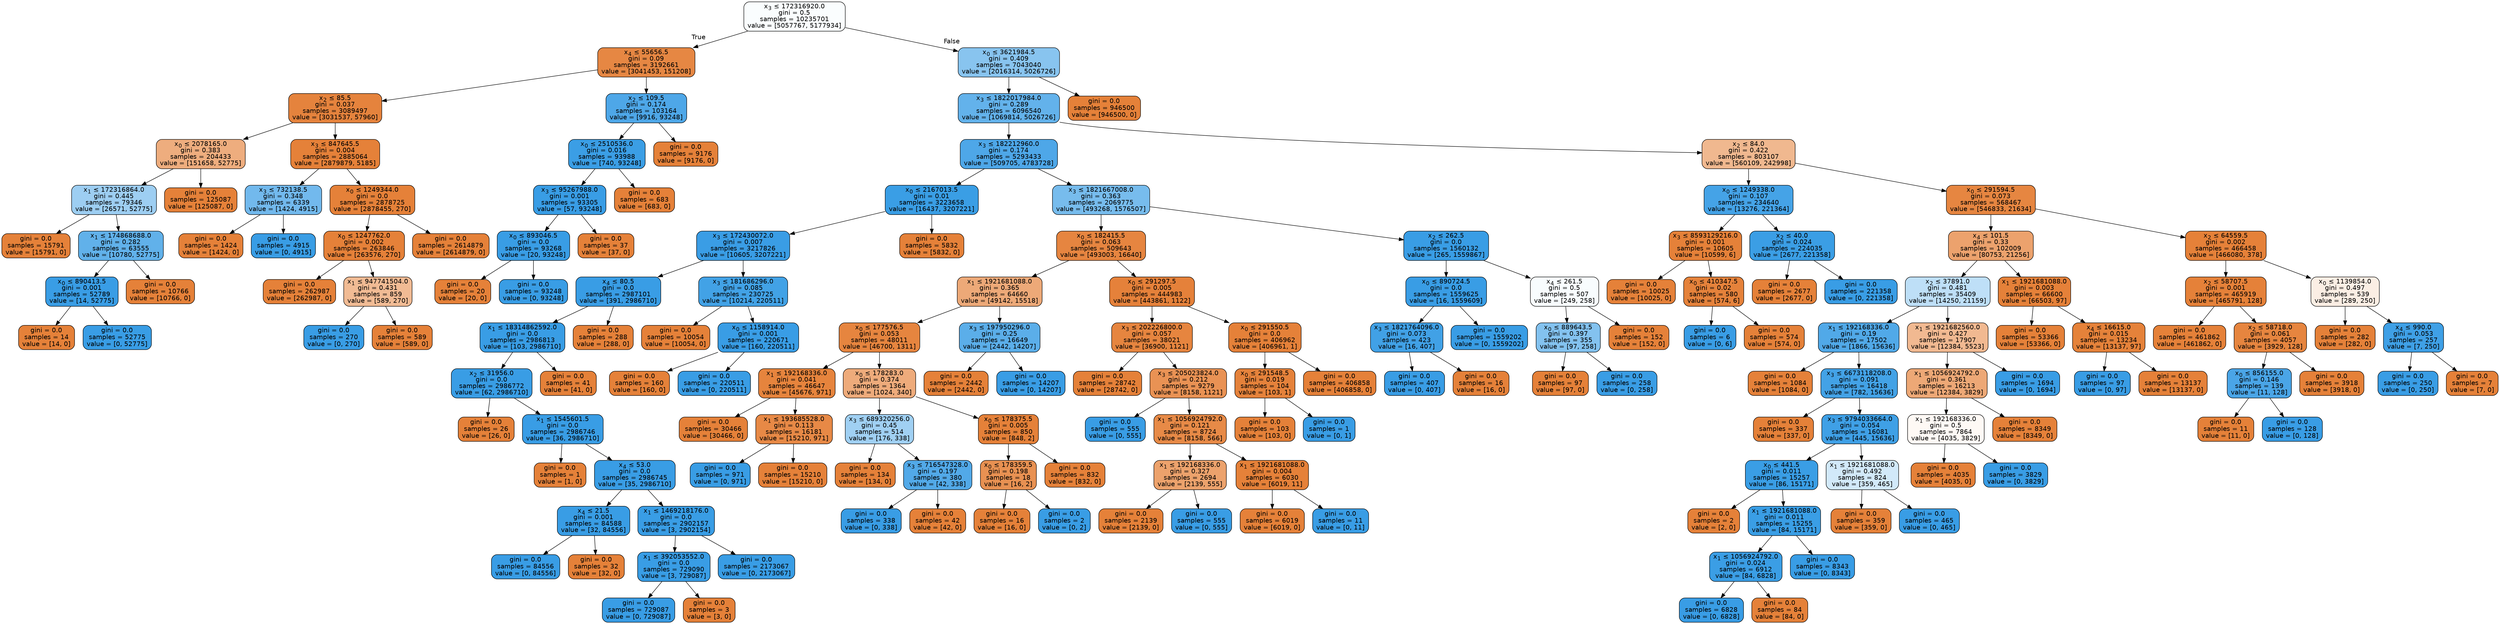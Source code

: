 digraph Tree {
node [shape=box, style="filled, rounded", color="black", fontname="helvetica"] ;
edge [fontname="helvetica"] ;
0 [label=<x<SUB>3</SUB> &le; 172316920.0<br/>gini = 0.5<br/>samples = 10235701<br/>value = [5057767, 5177934]>, fillcolor="#fafdfe"] ;
1 [label=<x<SUB>4</SUB> &le; 55656.5<br/>gini = 0.09<br/>samples = 3192661<br/>value = [3041453, 151208]>, fillcolor="#e68743"] ;
0 -> 1 [labeldistance=2.5, labelangle=45, headlabel="True"] ;
2 [label=<x<SUB>2</SUB> &le; 85.5<br/>gini = 0.037<br/>samples = 3089497<br/>value = [3031537, 57960]>, fillcolor="#e5833d"] ;
1 -> 2 ;
3 [label=<x<SUB>0</SUB> &le; 2078165.0<br/>gini = 0.383<br/>samples = 204433<br/>value = [151658, 52775]>, fillcolor="#eead7e"] ;
2 -> 3 ;
4 [label=<x<SUB>1</SUB> &le; 172316864.0<br/>gini = 0.445<br/>samples = 79346<br/>value = [26571, 52775]>, fillcolor="#9dcef2"] ;
3 -> 4 ;
5 [label=<gini = 0.0<br/>samples = 15791<br/>value = [15791, 0]>, fillcolor="#e58139"] ;
4 -> 5 ;
6 [label=<x<SUB>1</SUB> &le; 174868688.0<br/>gini = 0.282<br/>samples = 63555<br/>value = [10780, 52775]>, fillcolor="#61b1ea"] ;
4 -> 6 ;
7 [label=<x<SUB>0</SUB> &le; 890413.5<br/>gini = 0.001<br/>samples = 52789<br/>value = [14, 52775]>, fillcolor="#399de5"] ;
6 -> 7 ;
8 [label=<gini = 0.0<br/>samples = 14<br/>value = [14, 0]>, fillcolor="#e58139"] ;
7 -> 8 ;
9 [label=<gini = 0.0<br/>samples = 52775<br/>value = [0, 52775]>, fillcolor="#399de5"] ;
7 -> 9 ;
10 [label=<gini = 0.0<br/>samples = 10766<br/>value = [10766, 0]>, fillcolor="#e58139"] ;
6 -> 10 ;
11 [label=<gini = 0.0<br/>samples = 125087<br/>value = [125087, 0]>, fillcolor="#e58139"] ;
3 -> 11 ;
12 [label=<x<SUB>3</SUB> &le; 847645.5<br/>gini = 0.004<br/>samples = 2885064<br/>value = [2879879, 5185]>, fillcolor="#e58139"] ;
2 -> 12 ;
13 [label=<x<SUB>3</SUB> &le; 732138.5<br/>gini = 0.348<br/>samples = 6339<br/>value = [1424, 4915]>, fillcolor="#72b9ed"] ;
12 -> 13 ;
14 [label=<gini = 0.0<br/>samples = 1424<br/>value = [1424, 0]>, fillcolor="#e58139"] ;
13 -> 14 ;
15 [label=<gini = 0.0<br/>samples = 4915<br/>value = [0, 4915]>, fillcolor="#399de5"] ;
13 -> 15 ;
16 [label=<x<SUB>0</SUB> &le; 1249344.0<br/>gini = 0.0<br/>samples = 2878725<br/>value = [2878455, 270]>, fillcolor="#e58139"] ;
12 -> 16 ;
17 [label=<x<SUB>0</SUB> &le; 1247762.0<br/>gini = 0.002<br/>samples = 263846<br/>value = [263576, 270]>, fillcolor="#e58139"] ;
16 -> 17 ;
18 [label=<gini = 0.0<br/>samples = 262987<br/>value = [262987, 0]>, fillcolor="#e58139"] ;
17 -> 18 ;
19 [label=<x<SUB>1</SUB> &le; 947741504.0<br/>gini = 0.431<br/>samples = 859<br/>value = [589, 270]>, fillcolor="#f1bb94"] ;
17 -> 19 ;
20 [label=<gini = 0.0<br/>samples = 270<br/>value = [0, 270]>, fillcolor="#399de5"] ;
19 -> 20 ;
21 [label=<gini = 0.0<br/>samples = 589<br/>value = [589, 0]>, fillcolor="#e58139"] ;
19 -> 21 ;
22 [label=<gini = 0.0<br/>samples = 2614879<br/>value = [2614879, 0]>, fillcolor="#e58139"] ;
16 -> 22 ;
23 [label=<x<SUB>2</SUB> &le; 109.5<br/>gini = 0.174<br/>samples = 103164<br/>value = [9916, 93248]>, fillcolor="#4ea7e8"] ;
1 -> 23 ;
24 [label=<x<SUB>0</SUB> &le; 2510536.0<br/>gini = 0.016<br/>samples = 93988<br/>value = [740, 93248]>, fillcolor="#3b9ee5"] ;
23 -> 24 ;
25 [label=<x<SUB>3</SUB> &le; 95267988.0<br/>gini = 0.001<br/>samples = 93305<br/>value = [57, 93248]>, fillcolor="#399de5"] ;
24 -> 25 ;
26 [label=<x<SUB>0</SUB> &le; 893046.5<br/>gini = 0.0<br/>samples = 93268<br/>value = [20, 93248]>, fillcolor="#399de5"] ;
25 -> 26 ;
27 [label=<gini = 0.0<br/>samples = 20<br/>value = [20, 0]>, fillcolor="#e58139"] ;
26 -> 27 ;
28 [label=<gini = 0.0<br/>samples = 93248<br/>value = [0, 93248]>, fillcolor="#399de5"] ;
26 -> 28 ;
29 [label=<gini = 0.0<br/>samples = 37<br/>value = [37, 0]>, fillcolor="#e58139"] ;
25 -> 29 ;
30 [label=<gini = 0.0<br/>samples = 683<br/>value = [683, 0]>, fillcolor="#e58139"] ;
24 -> 30 ;
31 [label=<gini = 0.0<br/>samples = 9176<br/>value = [9176, 0]>, fillcolor="#e58139"] ;
23 -> 31 ;
32 [label=<x<SUB>0</SUB> &le; 3621984.5<br/>gini = 0.409<br/>samples = 7043040<br/>value = [2016314, 5026726]>, fillcolor="#88c4ef"] ;
0 -> 32 [labeldistance=2.5, labelangle=-45, headlabel="False"] ;
33 [label=<x<SUB>3</SUB> &le; 1822017984.0<br/>gini = 0.289<br/>samples = 6096540<br/>value = [1069814, 5026726]>, fillcolor="#63b2eb"] ;
32 -> 33 ;
34 [label=<x<SUB>3</SUB> &le; 182212960.0<br/>gini = 0.174<br/>samples = 5293433<br/>value = [509705, 4783728]>, fillcolor="#4ea7e8"] ;
33 -> 34 ;
35 [label=<x<SUB>0</SUB> &le; 2167013.5<br/>gini = 0.01<br/>samples = 3223658<br/>value = [16437, 3207221]>, fillcolor="#3a9ee5"] ;
34 -> 35 ;
36 [label=<x<SUB>3</SUB> &le; 172430072.0<br/>gini = 0.007<br/>samples = 3217826<br/>value = [10605, 3207221]>, fillcolor="#3a9de5"] ;
35 -> 36 ;
37 [label=<x<SUB>4</SUB> &le; 80.5<br/>gini = 0.0<br/>samples = 2987101<br/>value = [391, 2986710]>, fillcolor="#399de5"] ;
36 -> 37 ;
38 [label=<x<SUB>1</SUB> &le; 18314862592.0<br/>gini = 0.0<br/>samples = 2986813<br/>value = [103, 2986710]>, fillcolor="#399de5"] ;
37 -> 38 ;
39 [label=<x<SUB>2</SUB> &le; 31956.0<br/>gini = 0.0<br/>samples = 2986772<br/>value = [62, 2986710]>, fillcolor="#399de5"] ;
38 -> 39 ;
40 [label=<gini = 0.0<br/>samples = 26<br/>value = [26, 0]>, fillcolor="#e58139"] ;
39 -> 40 ;
41 [label=<x<SUB>1</SUB> &le; 1545601.5<br/>gini = 0.0<br/>samples = 2986746<br/>value = [36, 2986710]>, fillcolor="#399de5"] ;
39 -> 41 ;
42 [label=<gini = 0.0<br/>samples = 1<br/>value = [1, 0]>, fillcolor="#e58139"] ;
41 -> 42 ;
43 [label=<x<SUB>4</SUB> &le; 53.0<br/>gini = 0.0<br/>samples = 2986745<br/>value = [35, 2986710]>, fillcolor="#399de5"] ;
41 -> 43 ;
44 [label=<x<SUB>4</SUB> &le; 21.5<br/>gini = 0.001<br/>samples = 84588<br/>value = [32, 84556]>, fillcolor="#399de5"] ;
43 -> 44 ;
45 [label=<gini = 0.0<br/>samples = 84556<br/>value = [0, 84556]>, fillcolor="#399de5"] ;
44 -> 45 ;
46 [label=<gini = 0.0<br/>samples = 32<br/>value = [32, 0]>, fillcolor="#e58139"] ;
44 -> 46 ;
47 [label=<x<SUB>1</SUB> &le; 1469218176.0<br/>gini = 0.0<br/>samples = 2902157<br/>value = [3, 2902154]>, fillcolor="#399de5"] ;
43 -> 47 ;
48 [label=<x<SUB>1</SUB> &le; 392053552.0<br/>gini = 0.0<br/>samples = 729090<br/>value = [3, 729087]>, fillcolor="#399de5"] ;
47 -> 48 ;
49 [label=<gini = 0.0<br/>samples = 729087<br/>value = [0, 729087]>, fillcolor="#399de5"] ;
48 -> 49 ;
50 [label=<gini = 0.0<br/>samples = 3<br/>value = [3, 0]>, fillcolor="#e58139"] ;
48 -> 50 ;
51 [label=<gini = 0.0<br/>samples = 2173067<br/>value = [0, 2173067]>, fillcolor="#399de5"] ;
47 -> 51 ;
52 [label=<gini = 0.0<br/>samples = 41<br/>value = [41, 0]>, fillcolor="#e58139"] ;
38 -> 52 ;
53 [label=<gini = 0.0<br/>samples = 288<br/>value = [288, 0]>, fillcolor="#e58139"] ;
37 -> 53 ;
54 [label=<x<SUB>3</SUB> &le; 181686296.0<br/>gini = 0.085<br/>samples = 230725<br/>value = [10214, 220511]>, fillcolor="#42a2e6"] ;
36 -> 54 ;
55 [label=<gini = 0.0<br/>samples = 10054<br/>value = [10054, 0]>, fillcolor="#e58139"] ;
54 -> 55 ;
56 [label=<x<SUB>0</SUB> &le; 1158914.0<br/>gini = 0.001<br/>samples = 220671<br/>value = [160, 220511]>, fillcolor="#399de5"] ;
54 -> 56 ;
57 [label=<gini = 0.0<br/>samples = 160<br/>value = [160, 0]>, fillcolor="#e58139"] ;
56 -> 57 ;
58 [label=<gini = 0.0<br/>samples = 220511<br/>value = [0, 220511]>, fillcolor="#399de5"] ;
56 -> 58 ;
59 [label=<gini = 0.0<br/>samples = 5832<br/>value = [5832, 0]>, fillcolor="#e58139"] ;
35 -> 59 ;
60 [label=<x<SUB>3</SUB> &le; 1821667008.0<br/>gini = 0.363<br/>samples = 2069775<br/>value = [493268, 1576507]>, fillcolor="#77bced"] ;
34 -> 60 ;
61 [label=<x<SUB>0</SUB> &le; 182415.5<br/>gini = 0.063<br/>samples = 509643<br/>value = [493003, 16640]>, fillcolor="#e68540"] ;
60 -> 61 ;
62 [label=<x<SUB>1</SUB> &le; 1921681088.0<br/>gini = 0.365<br/>samples = 64660<br/>value = [49142, 15518]>, fillcolor="#eda978"] ;
61 -> 62 ;
63 [label=<x<SUB>0</SUB> &le; 177576.5<br/>gini = 0.053<br/>samples = 48011<br/>value = [46700, 1311]>, fillcolor="#e6853f"] ;
62 -> 63 ;
64 [label=<x<SUB>1</SUB> &le; 192168336.0<br/>gini = 0.041<br/>samples = 46647<br/>value = [45676, 971]>, fillcolor="#e6843d"] ;
63 -> 64 ;
65 [label=<gini = 0.0<br/>samples = 30466<br/>value = [30466, 0]>, fillcolor="#e58139"] ;
64 -> 65 ;
66 [label=<x<SUB>1</SUB> &le; 193685528.0<br/>gini = 0.113<br/>samples = 16181<br/>value = [15210, 971]>, fillcolor="#e78946"] ;
64 -> 66 ;
67 [label=<gini = 0.0<br/>samples = 971<br/>value = [0, 971]>, fillcolor="#399de5"] ;
66 -> 67 ;
68 [label=<gini = 0.0<br/>samples = 15210<br/>value = [15210, 0]>, fillcolor="#e58139"] ;
66 -> 68 ;
69 [label=<x<SUB>0</SUB> &le; 178283.0<br/>gini = 0.374<br/>samples = 1364<br/>value = [1024, 340]>, fillcolor="#eeab7b"] ;
63 -> 69 ;
70 [label=<x<SUB>3</SUB> &le; 689320256.0<br/>gini = 0.45<br/>samples = 514<br/>value = [176, 338]>, fillcolor="#a0d0f3"] ;
69 -> 70 ;
71 [label=<gini = 0.0<br/>samples = 134<br/>value = [134, 0]>, fillcolor="#e58139"] ;
70 -> 71 ;
72 [label=<x<SUB>3</SUB> &le; 716547328.0<br/>gini = 0.197<br/>samples = 380<br/>value = [42, 338]>, fillcolor="#52a9e8"] ;
70 -> 72 ;
73 [label=<gini = 0.0<br/>samples = 338<br/>value = [0, 338]>, fillcolor="#399de5"] ;
72 -> 73 ;
74 [label=<gini = 0.0<br/>samples = 42<br/>value = [42, 0]>, fillcolor="#e58139"] ;
72 -> 74 ;
75 [label=<x<SUB>0</SUB> &le; 178375.5<br/>gini = 0.005<br/>samples = 850<br/>value = [848, 2]>, fillcolor="#e58139"] ;
69 -> 75 ;
76 [label=<x<SUB>0</SUB> &le; 178359.5<br/>gini = 0.198<br/>samples = 18<br/>value = [16, 2]>, fillcolor="#e89152"] ;
75 -> 76 ;
77 [label=<gini = 0.0<br/>samples = 16<br/>value = [16, 0]>, fillcolor="#e58139"] ;
76 -> 77 ;
78 [label=<gini = 0.0<br/>samples = 2<br/>value = [0, 2]>, fillcolor="#399de5"] ;
76 -> 78 ;
79 [label=<gini = 0.0<br/>samples = 832<br/>value = [832, 0]>, fillcolor="#e58139"] ;
75 -> 79 ;
80 [label=<x<SUB>3</SUB> &le; 197950296.0<br/>gini = 0.25<br/>samples = 16649<br/>value = [2442, 14207]>, fillcolor="#5baee9"] ;
62 -> 80 ;
81 [label=<gini = 0.0<br/>samples = 2442<br/>value = [2442, 0]>, fillcolor="#e58139"] ;
80 -> 81 ;
82 [label=<gini = 0.0<br/>samples = 14207<br/>value = [0, 14207]>, fillcolor="#399de5"] ;
80 -> 82 ;
83 [label=<x<SUB>0</SUB> &le; 291297.5<br/>gini = 0.005<br/>samples = 444983<br/>value = [443861, 1122]>, fillcolor="#e5813a"] ;
61 -> 83 ;
84 [label=<x<SUB>3</SUB> &le; 202226800.0<br/>gini = 0.057<br/>samples = 38021<br/>value = [36900, 1121]>, fillcolor="#e6853f"] ;
83 -> 84 ;
85 [label=<gini = 0.0<br/>samples = 28742<br/>value = [28742, 0]>, fillcolor="#e58139"] ;
84 -> 85 ;
86 [label=<x<SUB>3</SUB> &le; 205023824.0<br/>gini = 0.212<br/>samples = 9279<br/>value = [8158, 1121]>, fillcolor="#e99254"] ;
84 -> 86 ;
87 [label=<gini = 0.0<br/>samples = 555<br/>value = [0, 555]>, fillcolor="#399de5"] ;
86 -> 87 ;
88 [label=<x<SUB>1</SUB> &le; 1056924792.0<br/>gini = 0.121<br/>samples = 8724<br/>value = [8158, 566]>, fillcolor="#e78a47"] ;
86 -> 88 ;
89 [label=<x<SUB>1</SUB> &le; 192168336.0<br/>gini = 0.327<br/>samples = 2694<br/>value = [2139, 555]>, fillcolor="#eca26c"] ;
88 -> 89 ;
90 [label=<gini = 0.0<br/>samples = 2139<br/>value = [2139, 0]>, fillcolor="#e58139"] ;
89 -> 90 ;
91 [label=<gini = 0.0<br/>samples = 555<br/>value = [0, 555]>, fillcolor="#399de5"] ;
89 -> 91 ;
92 [label=<x<SUB>1</SUB> &le; 1921681088.0<br/>gini = 0.004<br/>samples = 6030<br/>value = [6019, 11]>, fillcolor="#e58139"] ;
88 -> 92 ;
93 [label=<gini = 0.0<br/>samples = 6019<br/>value = [6019, 0]>, fillcolor="#e58139"] ;
92 -> 93 ;
94 [label=<gini = 0.0<br/>samples = 11<br/>value = [0, 11]>, fillcolor="#399de5"] ;
92 -> 94 ;
95 [label=<x<SUB>0</SUB> &le; 291550.5<br/>gini = 0.0<br/>samples = 406962<br/>value = [406961, 1]>, fillcolor="#e58139"] ;
83 -> 95 ;
96 [label=<x<SUB>0</SUB> &le; 291548.5<br/>gini = 0.019<br/>samples = 104<br/>value = [103, 1]>, fillcolor="#e5823b"] ;
95 -> 96 ;
97 [label=<gini = 0.0<br/>samples = 103<br/>value = [103, 0]>, fillcolor="#e58139"] ;
96 -> 97 ;
98 [label=<gini = 0.0<br/>samples = 1<br/>value = [0, 1]>, fillcolor="#399de5"] ;
96 -> 98 ;
99 [label=<gini = 0.0<br/>samples = 406858<br/>value = [406858, 0]>, fillcolor="#e58139"] ;
95 -> 99 ;
100 [label=<x<SUB>2</SUB> &le; 262.5<br/>gini = 0.0<br/>samples = 1560132<br/>value = [265, 1559867]>, fillcolor="#399de5"] ;
60 -> 100 ;
101 [label=<x<SUB>0</SUB> &le; 890724.5<br/>gini = 0.0<br/>samples = 1559625<br/>value = [16, 1559609]>, fillcolor="#399de5"] ;
100 -> 101 ;
102 [label=<x<SUB>3</SUB> &le; 1821764096.0<br/>gini = 0.073<br/>samples = 423<br/>value = [16, 407]>, fillcolor="#41a1e6"] ;
101 -> 102 ;
103 [label=<gini = 0.0<br/>samples = 407<br/>value = [0, 407]>, fillcolor="#399de5"] ;
102 -> 103 ;
104 [label=<gini = 0.0<br/>samples = 16<br/>value = [16, 0]>, fillcolor="#e58139"] ;
102 -> 104 ;
105 [label=<gini = 0.0<br/>samples = 1559202<br/>value = [0, 1559202]>, fillcolor="#399de5"] ;
101 -> 105 ;
106 [label=<x<SUB>4</SUB> &le; 261.5<br/>gini = 0.5<br/>samples = 507<br/>value = [249, 258]>, fillcolor="#f8fcfe"] ;
100 -> 106 ;
107 [label=<x<SUB>0</SUB> &le; 889643.5<br/>gini = 0.397<br/>samples = 355<br/>value = [97, 258]>, fillcolor="#83c2ef"] ;
106 -> 107 ;
108 [label=<gini = 0.0<br/>samples = 97<br/>value = [97, 0]>, fillcolor="#e58139"] ;
107 -> 108 ;
109 [label=<gini = 0.0<br/>samples = 258<br/>value = [0, 258]>, fillcolor="#399de5"] ;
107 -> 109 ;
110 [label=<gini = 0.0<br/>samples = 152<br/>value = [152, 0]>, fillcolor="#e58139"] ;
106 -> 110 ;
111 [label=<x<SUB>2</SUB> &le; 84.0<br/>gini = 0.422<br/>samples = 803107<br/>value = [560109, 242998]>, fillcolor="#f0b88f"] ;
33 -> 111 ;
112 [label=<x<SUB>0</SUB> &le; 1249338.0<br/>gini = 0.107<br/>samples = 234640<br/>value = [13276, 221364]>, fillcolor="#45a3e7"] ;
111 -> 112 ;
113 [label=<x<SUB>3</SUB> &le; 8593129216.0<br/>gini = 0.001<br/>samples = 10605<br/>value = [10599, 6]>, fillcolor="#e58139"] ;
112 -> 113 ;
114 [label=<gini = 0.0<br/>samples = 10025<br/>value = [10025, 0]>, fillcolor="#e58139"] ;
113 -> 114 ;
115 [label=<x<SUB>0</SUB> &le; 410347.5<br/>gini = 0.02<br/>samples = 580<br/>value = [574, 6]>, fillcolor="#e5823b"] ;
113 -> 115 ;
116 [label=<gini = 0.0<br/>samples = 6<br/>value = [0, 6]>, fillcolor="#399de5"] ;
115 -> 116 ;
117 [label=<gini = 0.0<br/>samples = 574<br/>value = [574, 0]>, fillcolor="#e58139"] ;
115 -> 117 ;
118 [label=<x<SUB>2</SUB> &le; 40.0<br/>gini = 0.024<br/>samples = 224035<br/>value = [2677, 221358]>, fillcolor="#3b9ee5"] ;
112 -> 118 ;
119 [label=<gini = 0.0<br/>samples = 2677<br/>value = [2677, 0]>, fillcolor="#e58139"] ;
118 -> 119 ;
120 [label=<gini = 0.0<br/>samples = 221358<br/>value = [0, 221358]>, fillcolor="#399de5"] ;
118 -> 120 ;
121 [label=<x<SUB>0</SUB> &le; 291594.5<br/>gini = 0.073<br/>samples = 568467<br/>value = [546833, 21634]>, fillcolor="#e68641"] ;
111 -> 121 ;
122 [label=<x<SUB>4</SUB> &le; 101.5<br/>gini = 0.33<br/>samples = 102009<br/>value = [80753, 21256]>, fillcolor="#eca26d"] ;
121 -> 122 ;
123 [label=<x<SUB>2</SUB> &le; 37891.0<br/>gini = 0.481<br/>samples = 35409<br/>value = [14250, 21159]>, fillcolor="#bedff7"] ;
122 -> 123 ;
124 [label=<x<SUB>1</SUB> &le; 192168336.0<br/>gini = 0.19<br/>samples = 17502<br/>value = [1866, 15636]>, fillcolor="#51a9e8"] ;
123 -> 124 ;
125 [label=<gini = 0.0<br/>samples = 1084<br/>value = [1084, 0]>, fillcolor="#e58139"] ;
124 -> 125 ;
126 [label=<x<SUB>3</SUB> &le; 6673118208.0<br/>gini = 0.091<br/>samples = 16418<br/>value = [782, 15636]>, fillcolor="#43a2e6"] ;
124 -> 126 ;
127 [label=<gini = 0.0<br/>samples = 337<br/>value = [337, 0]>, fillcolor="#e58139"] ;
126 -> 127 ;
128 [label=<x<SUB>3</SUB> &le; 9794033664.0<br/>gini = 0.054<br/>samples = 16081<br/>value = [445, 15636]>, fillcolor="#3fa0e6"] ;
126 -> 128 ;
129 [label=<x<SUB>0</SUB> &le; 441.5<br/>gini = 0.011<br/>samples = 15257<br/>value = [86, 15171]>, fillcolor="#3a9ee5"] ;
128 -> 129 ;
130 [label=<gini = 0.0<br/>samples = 2<br/>value = [2, 0]>, fillcolor="#e58139"] ;
129 -> 130 ;
131 [label=<x<SUB>1</SUB> &le; 1921681088.0<br/>gini = 0.011<br/>samples = 15255<br/>value = [84, 15171]>, fillcolor="#3a9ee5"] ;
129 -> 131 ;
132 [label=<x<SUB>1</SUB> &le; 1056924792.0<br/>gini = 0.024<br/>samples = 6912<br/>value = [84, 6828]>, fillcolor="#3b9ee5"] ;
131 -> 132 ;
133 [label=<gini = 0.0<br/>samples = 6828<br/>value = [0, 6828]>, fillcolor="#399de5"] ;
132 -> 133 ;
134 [label=<gini = 0.0<br/>samples = 84<br/>value = [84, 0]>, fillcolor="#e58139"] ;
132 -> 134 ;
135 [label=<gini = 0.0<br/>samples = 8343<br/>value = [0, 8343]>, fillcolor="#399de5"] ;
131 -> 135 ;
136 [label=<x<SUB>1</SUB> &le; 1921681088.0<br/>gini = 0.492<br/>samples = 824<br/>value = [359, 465]>, fillcolor="#d2e9f9"] ;
128 -> 136 ;
137 [label=<gini = 0.0<br/>samples = 359<br/>value = [359, 0]>, fillcolor="#e58139"] ;
136 -> 137 ;
138 [label=<gini = 0.0<br/>samples = 465<br/>value = [0, 465]>, fillcolor="#399de5"] ;
136 -> 138 ;
139 [label=<x<SUB>1</SUB> &le; 1921682560.0<br/>gini = 0.427<br/>samples = 17907<br/>value = [12384, 5523]>, fillcolor="#f1b991"] ;
123 -> 139 ;
140 [label=<x<SUB>1</SUB> &le; 1056924792.0<br/>gini = 0.361<br/>samples = 16213<br/>value = [12384, 3829]>, fillcolor="#eda876"] ;
139 -> 140 ;
141 [label=<x<SUB>1</SUB> &le; 192168336.0<br/>gini = 0.5<br/>samples = 7864<br/>value = [4035, 3829]>, fillcolor="#fef9f5"] ;
140 -> 141 ;
142 [label=<gini = 0.0<br/>samples = 4035<br/>value = [4035, 0]>, fillcolor="#e58139"] ;
141 -> 142 ;
143 [label=<gini = 0.0<br/>samples = 3829<br/>value = [0, 3829]>, fillcolor="#399de5"] ;
141 -> 143 ;
144 [label=<gini = 0.0<br/>samples = 8349<br/>value = [8349, 0]>, fillcolor="#e58139"] ;
140 -> 144 ;
145 [label=<gini = 0.0<br/>samples = 1694<br/>value = [0, 1694]>, fillcolor="#399de5"] ;
139 -> 145 ;
146 [label=<x<SUB>1</SUB> &le; 1921681088.0<br/>gini = 0.003<br/>samples = 66600<br/>value = [66503, 97]>, fillcolor="#e58139"] ;
122 -> 146 ;
147 [label=<gini = 0.0<br/>samples = 53366<br/>value = [53366, 0]>, fillcolor="#e58139"] ;
146 -> 147 ;
148 [label=<x<SUB>4</SUB> &le; 16615.0<br/>gini = 0.015<br/>samples = 13234<br/>value = [13137, 97]>, fillcolor="#e5823a"] ;
146 -> 148 ;
149 [label=<gini = 0.0<br/>samples = 97<br/>value = [0, 97]>, fillcolor="#399de5"] ;
148 -> 149 ;
150 [label=<gini = 0.0<br/>samples = 13137<br/>value = [13137, 0]>, fillcolor="#e58139"] ;
148 -> 150 ;
151 [label=<x<SUB>2</SUB> &le; 64559.5<br/>gini = 0.002<br/>samples = 466458<br/>value = [466080, 378]>, fillcolor="#e58139"] ;
121 -> 151 ;
152 [label=<x<SUB>2</SUB> &le; 58707.5<br/>gini = 0.001<br/>samples = 465919<br/>value = [465791, 128]>, fillcolor="#e58139"] ;
151 -> 152 ;
153 [label=<gini = 0.0<br/>samples = 461862<br/>value = [461862, 0]>, fillcolor="#e58139"] ;
152 -> 153 ;
154 [label=<x<SUB>2</SUB> &le; 58718.0<br/>gini = 0.061<br/>samples = 4057<br/>value = [3929, 128]>, fillcolor="#e6853f"] ;
152 -> 154 ;
155 [label=<x<SUB>0</SUB> &le; 856155.0<br/>gini = 0.146<br/>samples = 139<br/>value = [11, 128]>, fillcolor="#4aa5e7"] ;
154 -> 155 ;
156 [label=<gini = 0.0<br/>samples = 11<br/>value = [11, 0]>, fillcolor="#e58139"] ;
155 -> 156 ;
157 [label=<gini = 0.0<br/>samples = 128<br/>value = [0, 128]>, fillcolor="#399de5"] ;
155 -> 157 ;
158 [label=<gini = 0.0<br/>samples = 3918<br/>value = [3918, 0]>, fillcolor="#e58139"] ;
154 -> 158 ;
159 [label=<x<SUB>0</SUB> &le; 1139854.0<br/>gini = 0.497<br/>samples = 539<br/>value = [289, 250]>, fillcolor="#fbeee4"] ;
151 -> 159 ;
160 [label=<gini = 0.0<br/>samples = 282<br/>value = [282, 0]>, fillcolor="#e58139"] ;
159 -> 160 ;
161 [label=<x<SUB>4</SUB> &le; 990.0<br/>gini = 0.053<br/>samples = 257<br/>value = [7, 250]>, fillcolor="#3fa0e6"] ;
159 -> 161 ;
162 [label=<gini = 0.0<br/>samples = 250<br/>value = [0, 250]>, fillcolor="#399de5"] ;
161 -> 162 ;
163 [label=<gini = 0.0<br/>samples = 7<br/>value = [7, 0]>, fillcolor="#e58139"] ;
161 -> 163 ;
164 [label=<gini = 0.0<br/>samples = 946500<br/>value = [946500, 0]>, fillcolor="#e58139"] ;
32 -> 164 ;
}

